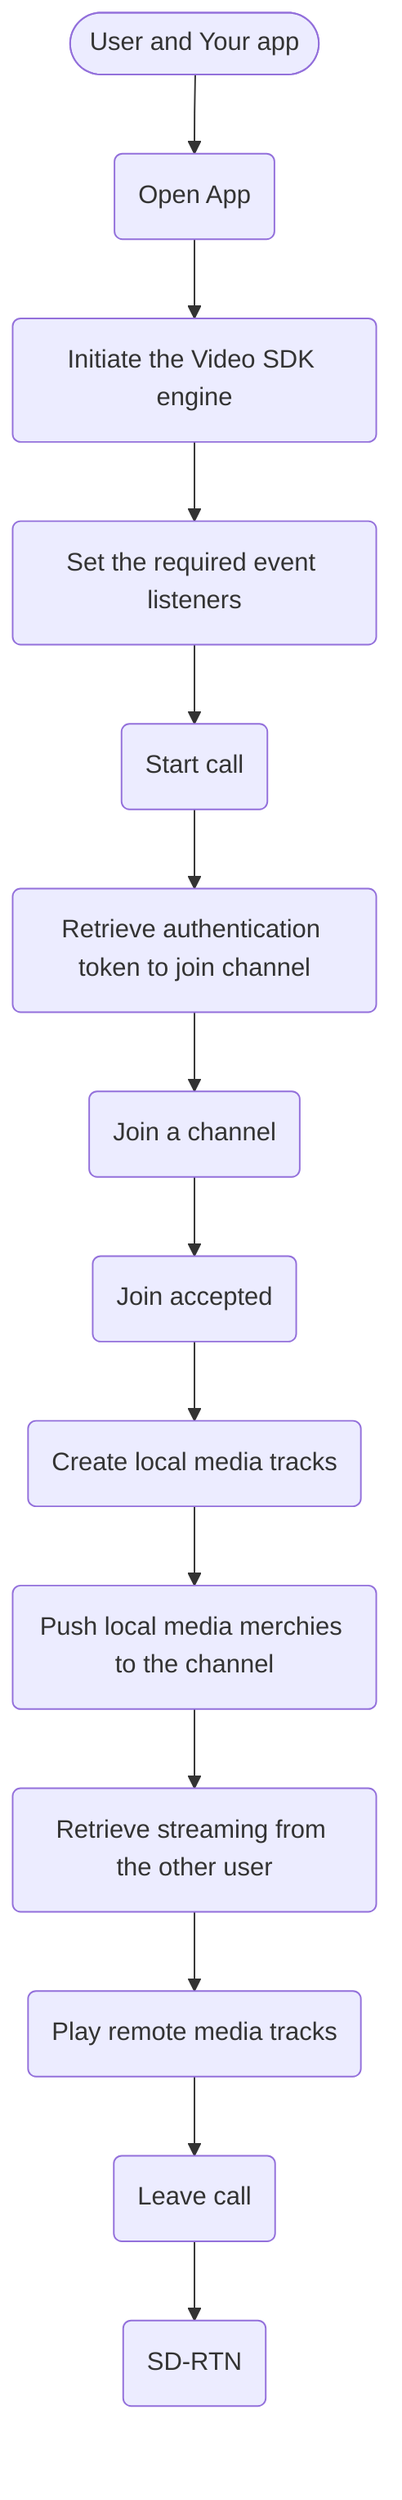 flowchart TD
    A([User and Your app]) --> B(Open App)
    B --> C(Initiate the Video SDK engine)
    C --> D(Set the required event listeners)
    D --> E(Start call)
    E --> F(Retrieve authentication token to join channel)
    F --> G(Join a channel)
    G --> H(Join accepted)
    H --> I(Create local media tracks)
    I --> J(Push local media merchies to the channel)
    J --> K(Retrieve streaming from the other user)
    K --> L(Play remote media tracks)
    L --> M(Leave call)
    M --> N(SD-RTN)